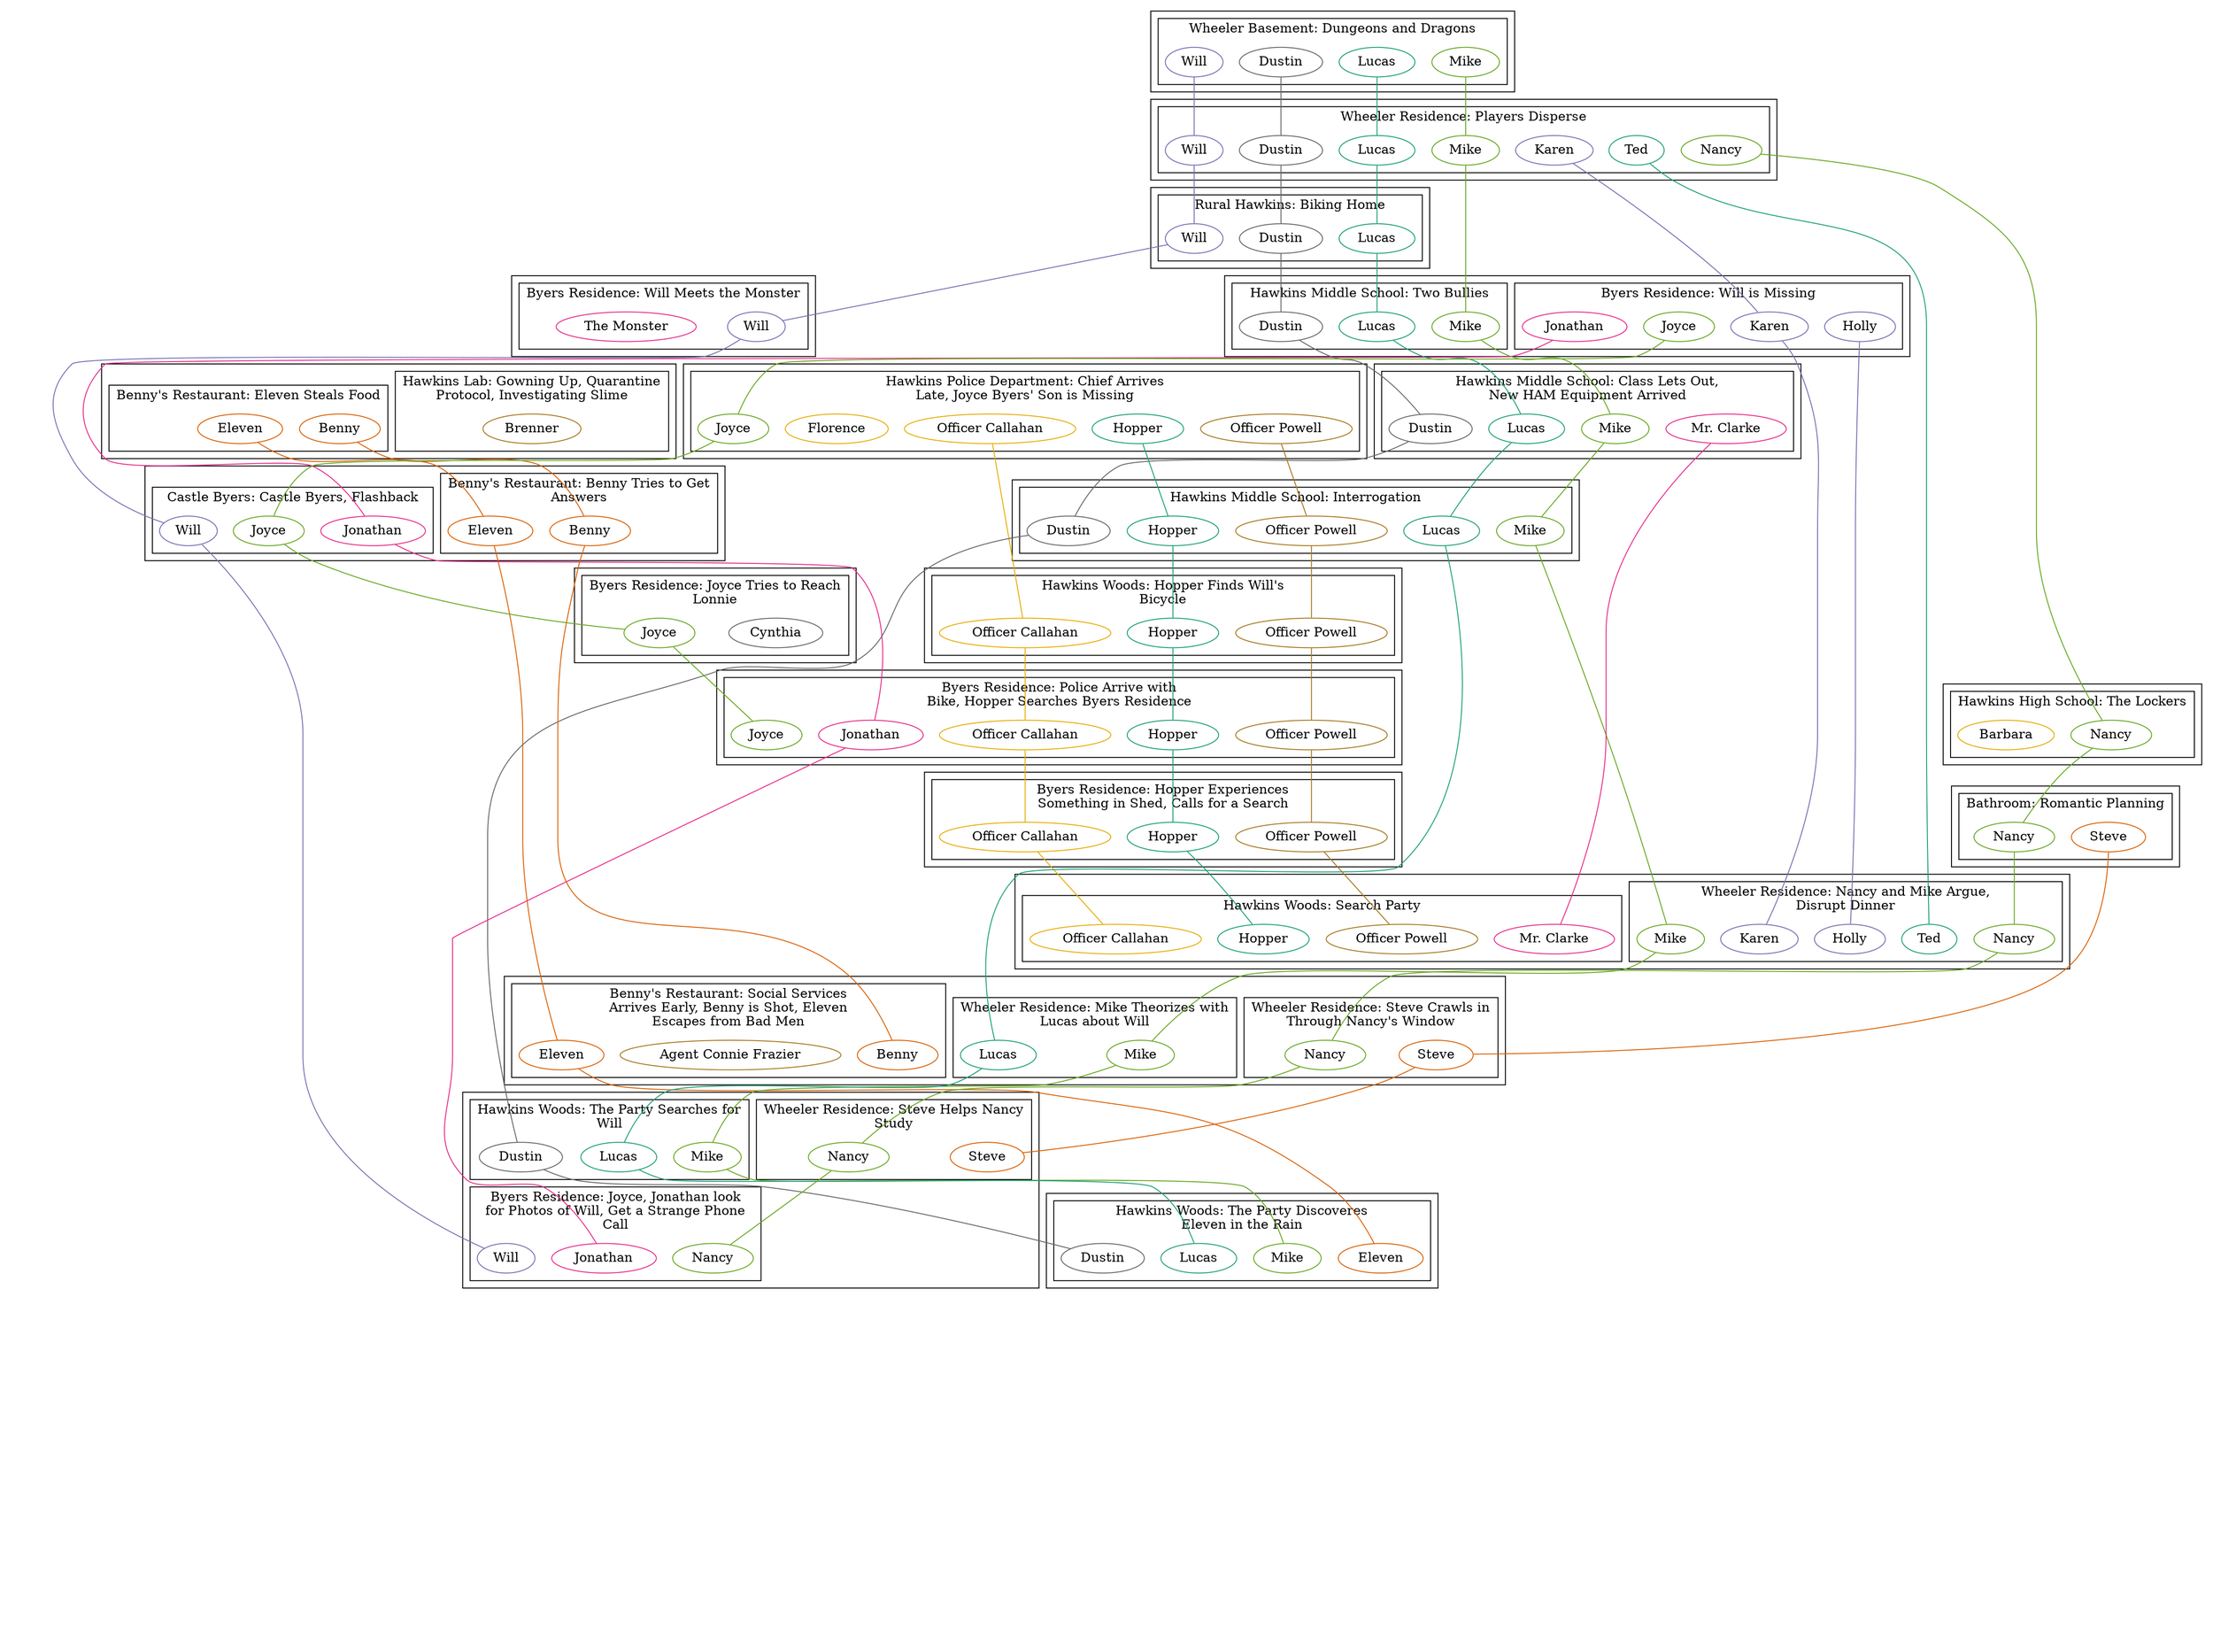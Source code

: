 // Chapter One: The Vanishing of Will Byers
digraph {
	center=1 randir=TB
	edge [dir=none]
	node [height=0.3 width=0.3]
	subgraph timeline {
		node [label="" style=invis]
		edge [style=invis]
		epoch_1 -> epoch_2
		epoch_2 -> epoch_3
		epoch_3 -> epoch_4
		epoch_4 -> epoch_5
		epoch_5 -> epoch_6
		epoch_6 -> epoch_7
		epoch_7 -> epoch_8
		epoch_8 -> epoch_9
		epoch_9 -> epoch_10
		epoch_10 -> epoch_11
		epoch_11 -> epoch_12
		epoch_12 -> epoch_13
		epoch_13 -> epoch_14
		epoch_14 -> epoch_15
		epoch_15 -> epoch_16
		epoch_16 -> epoch_17
		epoch_17 -> epoch_18
		epoch_18 -> epoch_19
		epoch_19 -> epoch_20
	}
	{
		node [colorscheme=dark28]
		edge [colorscheme=dark28]
		{
			node [color=1 label=Ted]
			edge [color=1]
			Ted_epoch_2_0 -> Ted_epoch_17_0
		}
		{
			node [color=2 label=Eleven]
			edge [color=2]
			Eleven_epoch_9_1 -> Eleven_epoch_12_1
			Eleven_epoch_12_1 -> Eleven_epoch_18_2
			Eleven_epoch_18_2 -> Eleven_epoch_20_0
		}
		{
			node [color=3 label=Holly]
			edge [color=3]
			Holly_epoch_5_1 -> Holly_epoch_17_0
		}
		{
			node [color=4 label=Jonathan]
			edge [color=4]
			Jonathan_epoch_5_1 -> Jonathan_epoch_12_0
			Jonathan_epoch_12_0 -> Jonathan_epoch_15_0
			Jonathan_epoch_15_0 -> Jonathan_epoch_19_2
		}
		{
			node [color=5 label=Mike]
			edge [color=5]
			Mike_epoch_1_0 -> Mike_epoch_2_0
			Mike_epoch_2_0 -> Mike_epoch_5_0
			Mike_epoch_5_0 -> Mike_epoch_10_0
			Mike_epoch_10_0 -> Mike_epoch_11_0
			Mike_epoch_11_0 -> Mike_epoch_17_0
			Mike_epoch_17_0 -> Mike_epoch_18_0
			Mike_epoch_18_0 -> Mike_epoch_19_0
			Mike_epoch_19_0 -> Mike_epoch_20_0
		}
		{
			node [color=6 label="Officer Callahan"]
			edge [color=6]
			Officer_Callahan_epoch_8_0 -> Officer_Callahan_epoch_13_0
			Officer_Callahan_epoch_13_0 -> Officer_Callahan_epoch_15_0
			Officer_Callahan_epoch_15_0 -> Officer_Callahan_epoch_16_0
			Officer_Callahan_epoch_16_0 -> Officer_Callahan_epoch_17_1
		}
		{
			node [color=7 label="Agent Connie Frazier"]
			edge [color=7]
			Agent_Connie_Frazier_epoch_18_2
		}
		{
			node [color=8 label=Dustin]
			edge [color=8]
			Dustin_epoch_1_0 -> Dustin_epoch_2_0
			Dustin_epoch_2_0 -> Dustin_epoch_3_0
			Dustin_epoch_3_0 -> Dustin_epoch_5_0
			Dustin_epoch_5_0 -> Dustin_epoch_10_0
			Dustin_epoch_10_0 -> Dustin_epoch_11_0
			Dustin_epoch_11_0 -> Dustin_epoch_19_0
			Dustin_epoch_19_0 -> Dustin_epoch_20_0
		}
		{
			node [color=1 label=Lucas]
			edge [color=1]
			Lucas_epoch_1_0 -> Lucas_epoch_2_0
			Lucas_epoch_2_0 -> Lucas_epoch_3_0
			Lucas_epoch_3_0 -> Lucas_epoch_5_0
			Lucas_epoch_5_0 -> Lucas_epoch_10_0
			Lucas_epoch_10_0 -> Lucas_epoch_11_0
			Lucas_epoch_11_0 -> Lucas_epoch_18_0
			Lucas_epoch_18_0 -> Lucas_epoch_19_0
			Lucas_epoch_19_0 -> Lucas_epoch_20_0
		}
		{
			node [color=2 label=Benny]
			edge [color=2]
			Benny_epoch_9_1 -> Benny_epoch_12_1
			Benny_epoch_12_1 -> Benny_epoch_18_2
		}
		{
			node [color=3 label=Will]
			edge [color=3]
			Will_epoch_1_0 -> Will_epoch_2_0
			Will_epoch_2_0 -> Will_epoch_3_0
			Will_epoch_3_0 -> Will_epoch_4_0
			Will_epoch_4_0 -> Will_epoch_12_0
			Will_epoch_12_0 -> Will_epoch_19_2
		}
		{
			node [color=4 label="Mr. Clarke"]
			edge [color=4]
			Mr_Clarke_epoch_10_0 -> Mr_Clarke_epoch_17_1
		}
		{
			node [color=5 label=Nancy]
			edge [color=5]
			Nancy_epoch_2_0 -> Nancy_epoch_6_0
			Nancy_epoch_6_0 -> Nancy_epoch_7_0
			Nancy_epoch_7_0 -> Nancy_epoch_17_0
			Nancy_epoch_17_0 -> Nancy_epoch_18_1
			Nancy_epoch_18_1 -> Nancy_epoch_19_1
			Nancy_epoch_19_1 -> Nancy_epoch_19_2
		}
		{
			node [color=6 label=Barbara]
			edge [color=6]
			Barbara_epoch_6_0
		}
		{
			node [color=7 label=Brenner]
			edge [color=7]
			Brenner_epoch_9_0
		}
		{
			node [color=8 label=Cynthia]
			edge [color=8]
			Cynthia_epoch_14_1
		}
		{
			node [color=1 label=Hopper]
			edge [color=1]
			Hopper_epoch_8_0 -> Hopper_epoch_11_0
			Hopper_epoch_11_0 -> Hopper_epoch_13_0
			Hopper_epoch_13_0 -> Hopper_epoch_15_0
			Hopper_epoch_15_0 -> Hopper_epoch_16_0
			Hopper_epoch_16_0 -> Hopper_epoch_17_1
		}
		{
			node [color=2 label=Steve]
			edge [color=2]
			Steve_epoch_7_0 -> Steve_epoch_18_1
			Steve_epoch_18_1 -> Steve_epoch_19_1
		}
		{
			node [color=3 label=Karen]
			edge [color=3]
			Karen_epoch_2_0 -> Karen_epoch_5_1
			Karen_epoch_5_1 -> Karen_epoch_17_0
		}
		{
			node [color=4 label="The Monster"]
			edge [color=4]
			The_Monster_epoch_4_0
		}
		{
			node [color=5 label=Joyce]
			edge [color=5]
			Joyce_epoch_5_1 -> Joyce_epoch_8_0
			Joyce_epoch_8_0 -> Joyce_epoch_12_0
			Joyce_epoch_12_0 -> Joyce_epoch_14_1
			Joyce_epoch_14_1 -> Joyce_epoch_15_0
		}
		{
			node [color=6 label=Florence]
			edge [color=6]
			Florence_epoch_8_0
		}
		{
			node [color=7 label="Officer Powell"]
			edge [color=7]
			Officer_Powell_epoch_8_0 -> Officer_Powell_epoch_11_0
			Officer_Powell_epoch_11_0 -> Officer_Powell_epoch_13_0
			Officer_Powell_epoch_13_0 -> Officer_Powell_epoch_15_0
			Officer_Powell_epoch_15_0 -> Officer_Powell_epoch_16_0
			Officer_Powell_epoch_16_0 -> Officer_Powell_epoch_17_1
		}
	}
	subgraph cluster_epoch_1 {
		subgraph cluster_epoch_1_0 {
			label="Wheeler Basement: Dungeons and Dragons"
			Mike_epoch_1_0
			Dustin_epoch_1_0
			Lucas_epoch_1_0
			Will_epoch_1_0
		}
	}
	subgraph cluster_epoch_2 {
		subgraph cluster_epoch_2_0 {
			label="Wheeler Residence: Players Disperse"
			Mike_epoch_2_0
			Dustin_epoch_2_0
			Lucas_epoch_2_0
			Will_epoch_2_0
			Karen_epoch_2_0
			Ted_epoch_2_0
			Nancy_epoch_2_0
		}
	}
	subgraph cluster_epoch_3 {
		subgraph cluster_epoch_3_0 {
			label="Rural Hawkins: Biking Home"
			Lucas_epoch_3_0
			Dustin_epoch_3_0
			Will_epoch_3_0
		}
	}
	subgraph cluster_epoch_4 {
		subgraph cluster_epoch_4_0 {
			label="Byers Residence: Will Meets the Monster"
			Will_epoch_4_0
			The_Monster_epoch_4_0
		}
	}
	subgraph cluster_epoch_5 {
		subgraph cluster_epoch_5_0 {
			label="Hawkins Middle School: Two Bullies"
			Mike_epoch_5_0
			Lucas_epoch_5_0
			Dustin_epoch_5_0
		}
		subgraph cluster_epoch_5_1 {
			label="Byers Residence: Will is Missing"
			Joyce_epoch_5_1
			Jonathan_epoch_5_1
			Karen_epoch_5_1
			Holly_epoch_5_1
		}
	}
	subgraph cluster_epoch_6 {
		subgraph cluster_epoch_6_0 {
			label="Hawkins High School: The Lockers"
			Nancy_epoch_6_0
			Barbara_epoch_6_0
		}
	}
	subgraph cluster_epoch_7 {
		subgraph cluster_epoch_7_0 {
			label="Bathroom: Romantic Planning"
			Nancy_epoch_7_0
			Steve_epoch_7_0
		}
	}
	subgraph cluster_epoch_8 {
		subgraph cluster_epoch_8_0 {
			label="Hawkins Police Department: Chief Arrives
Late, Joyce Byers' Son is Missing"
			Hopper_epoch_8_0
			Florence_epoch_8_0
			Officer_Powell_epoch_8_0
			Officer_Callahan_epoch_8_0
			Joyce_epoch_8_0
		}
	}
	subgraph cluster_epoch_9 {
		subgraph cluster_epoch_9_0 {
			label="Hawkins Lab: Gowning Up, Quarantine
Protocol, Investigating Slime"
			Brenner_epoch_9_0
		}
		subgraph cluster_epoch_9_1 {
			label="Benny's Restaurant: Eleven Steals Food"
			Eleven_epoch_9_1
			Benny_epoch_9_1
		}
	}
	subgraph cluster_epoch_10 {
		subgraph cluster_epoch_10_0 {
			label="Hawkins Middle School: Class Lets Out,
New HAM Equipment Arrived"
			Mr_Clarke_epoch_10_0
			Mike_epoch_10_0
			Dustin_epoch_10_0
			Lucas_epoch_10_0
		}
	}
	subgraph cluster_epoch_11 {
		subgraph cluster_epoch_11_0 {
			label="Hawkins Middle School: Interrogation"
			Hopper_epoch_11_0
			Officer_Powell_epoch_11_0
			Mike_epoch_11_0
			Dustin_epoch_11_0
			Lucas_epoch_11_0
		}
	}
	subgraph cluster_epoch_12 {
		subgraph cluster_epoch_12_0 {
			label="Castle Byers: Castle Byers, Flashback"
			Joyce_epoch_12_0
			Will_epoch_12_0
			Jonathan_epoch_12_0
		}
		subgraph cluster_epoch_12_1 {
			label="Benny's Restaurant: Benny Tries to Get
Answers"
			Benny_epoch_12_1
			Eleven_epoch_12_1
		}
	}
	subgraph cluster_epoch_13 {
		subgraph cluster_epoch_13_0 {
			label="Hawkins Woods: Hopper Finds Will's
Bicycle"
			Hopper_epoch_13_0
			Officer_Powell_epoch_13_0
			Officer_Callahan_epoch_13_0
		}
	}
	subgraph cluster_epoch_14 {
		subgraph cluster_epoch_14_0 {
			label="Hawkins Lab: Monitoring Phone Calls"
		}
		subgraph cluster_epoch_14_1 {
			label="Byers Residence: Joyce Tries to Reach
Lonnie"
			Joyce_epoch_14_1
			Cynthia_epoch_14_1
		}
	}
	subgraph cluster_epoch_15 {
		subgraph cluster_epoch_15_0 {
			label="Byers Residence: Police Arrive with
Bike, Hopper Searches Byers Residence"
			Joyce_epoch_15_0
			Jonathan_epoch_15_0
			Hopper_epoch_15_0
			Officer_Powell_epoch_15_0
			Officer_Callahan_epoch_15_0
		}
	}
	subgraph cluster_epoch_16 {
		subgraph cluster_epoch_16_0 {
			label="Byers Residence: Hopper Experiences
Something in Shed, Calls for a Search"
			Hopper_epoch_16_0
			Officer_Powell_epoch_16_0
			Officer_Callahan_epoch_16_0
		}
	}
	subgraph cluster_epoch_17 {
		subgraph cluster_epoch_17_0 {
			label="Wheeler Residence: Nancy and Mike Argue,
Disrupt Dinner"
			Nancy_epoch_17_0
			Mike_epoch_17_0
			Karen_epoch_17_0
			Ted_epoch_17_0
			Holly_epoch_17_0
		}
		subgraph cluster_epoch_17_1 {
			label="Hawkins Woods: Search Party"
			Hopper_epoch_17_1
			Officer_Powell_epoch_17_1
			Officer_Callahan_epoch_17_1
			Mr_Clarke_epoch_17_1
		}
	}
	subgraph cluster_epoch_18 {
		subgraph cluster_epoch_18_0 {
			label="Wheeler Residence: Mike Theorizes with
Lucas about Will"
			Mike_epoch_18_0
			Lucas_epoch_18_0
		}
		subgraph cluster_epoch_18_1 {
			label="Wheeler Residence: Steve Crawls in
Through Nancy's Window"
			Nancy_epoch_18_1
			Steve_epoch_18_1
		}
		subgraph cluster_epoch_18_2 {
			label="Benny's Restaurant: Social Services
Arrives Early, Benny is Shot, Eleven
Escapes from Bad Men"
			Agent_Connie_Frazier_epoch_18_2
			Benny_epoch_18_2
			Eleven_epoch_18_2
		}
	}
	subgraph cluster_epoch_19 {
		subgraph cluster_epoch_19_0 {
			label="Hawkins Woods: The Party Searches for
Will"
			Mike_epoch_19_0
			Dustin_epoch_19_0
			Lucas_epoch_19_0
		}
		subgraph cluster_epoch_19_1 {
			label="Wheeler Residence: Steve Helps Nancy
Study"
			Steve_epoch_19_1
			Nancy_epoch_19_1
		}
		subgraph cluster_epoch_19_2 {
			label="Byers Residence: Joyce, Jonathan look
for Photos of Will, Get a Strange Phone
Call"
			Jonathan_epoch_19_2
			Nancy_epoch_19_2
			Will_epoch_19_2
		}
	}
	subgraph cluster_epoch_20 {
		subgraph cluster_epoch_20_0 {
			label="Hawkins Woods: The Party Discoveres
Eleven in the Rain"
			Mike_epoch_20_0
			Dustin_epoch_20_0
			Lucas_epoch_20_0
			Eleven_epoch_20_0
		}
	}
}